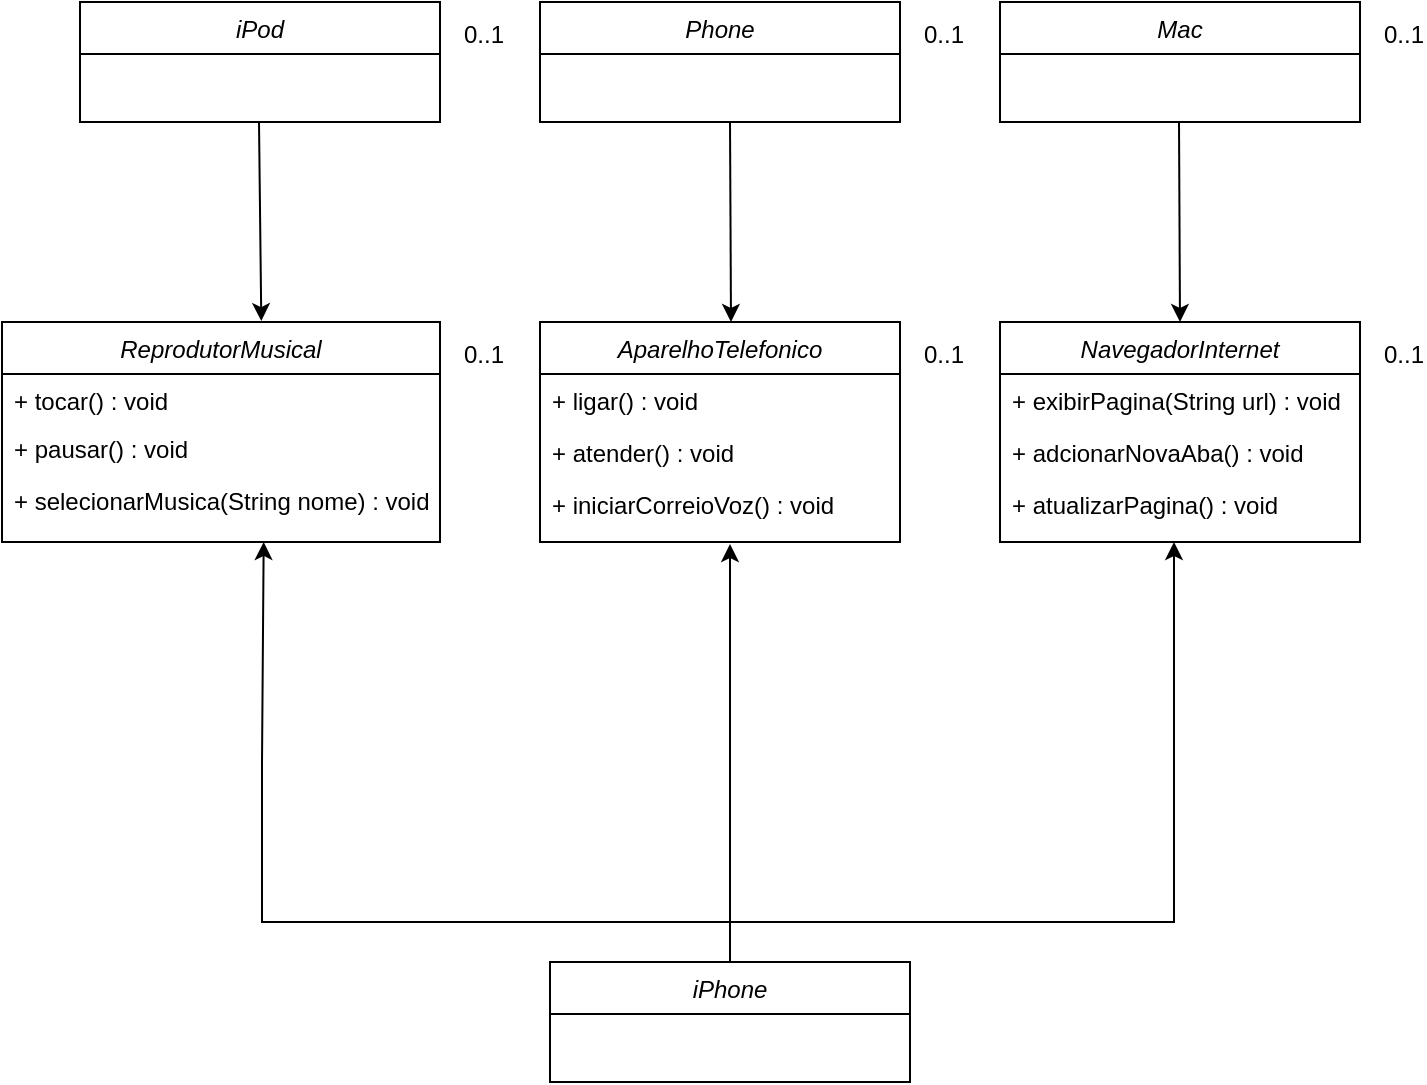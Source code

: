 <mxfile version="24.4.6" type="github">
  <diagram id="C5RBs43oDa-KdzZeNtuy" name="Page-1">
    <mxGraphModel dx="1050" dy="522" grid="1" gridSize="10" guides="1" tooltips="1" connect="1" arrows="1" fold="1" page="1" pageScale="1" pageWidth="827" pageHeight="1169" math="0" shadow="0">
      <root>
        <mxCell id="WIyWlLk6GJQsqaUBKTNV-0" />
        <mxCell id="WIyWlLk6GJQsqaUBKTNV-1" parent="WIyWlLk6GJQsqaUBKTNV-0" />
        <mxCell id="ZBC5msyH10_IcZXBBYfb-1" value="ReprodutorMusical" style="swimlane;fontStyle=2;align=center;verticalAlign=top;childLayout=stackLayout;horizontal=1;startSize=26;horizontalStack=0;resizeParent=1;resizeLast=0;collapsible=1;marginBottom=0;rounded=0;shadow=0;strokeWidth=1;" vertex="1" parent="WIyWlLk6GJQsqaUBKTNV-1">
          <mxGeometry x="50" y="200" width="219" height="110" as="geometry">
            <mxRectangle x="220" y="120" width="160" height="26" as="alternateBounds" />
          </mxGeometry>
        </mxCell>
        <mxCell id="ZBC5msyH10_IcZXBBYfb-2" value="+ tocar() : void" style="text;align=left;verticalAlign=top;spacingLeft=4;spacingRight=4;overflow=hidden;rotatable=0;points=[[0,0.5],[1,0.5]];portConstraint=eastwest;" vertex="1" parent="ZBC5msyH10_IcZXBBYfb-1">
          <mxGeometry y="26" width="219" height="24" as="geometry" />
        </mxCell>
        <mxCell id="ZBC5msyH10_IcZXBBYfb-3" value="+ pausar() : void" style="text;align=left;verticalAlign=top;spacingLeft=4;spacingRight=4;overflow=hidden;rotatable=0;points=[[0,0.5],[1,0.5]];portConstraint=eastwest;rounded=0;shadow=0;html=0;" vertex="1" parent="ZBC5msyH10_IcZXBBYfb-1">
          <mxGeometry y="50" width="219" height="26" as="geometry" />
        </mxCell>
        <mxCell id="ZBC5msyH10_IcZXBBYfb-4" value="+ selecionarMusica(String nome) : void" style="text;align=left;verticalAlign=top;spacingLeft=4;spacingRight=4;overflow=hidden;rotatable=0;points=[[0,0.5],[1,0.5]];portConstraint=eastwest;rounded=0;shadow=0;html=0;" vertex="1" parent="ZBC5msyH10_IcZXBBYfb-1">
          <mxGeometry y="76" width="219" height="26" as="geometry" />
        </mxCell>
        <mxCell id="ZBC5msyH10_IcZXBBYfb-7" value="0..1" style="resizable=0;align=left;verticalAlign=bottom;labelBackgroundColor=none;fontSize=12;" connectable="0" vertex="1" parent="WIyWlLk6GJQsqaUBKTNV-1">
          <mxGeometry x="279" y="225" as="geometry" />
        </mxCell>
        <mxCell id="ZBC5msyH10_IcZXBBYfb-9" value="AparelhoTelefonico" style="swimlane;fontStyle=2;align=center;verticalAlign=top;childLayout=stackLayout;horizontal=1;startSize=26;horizontalStack=0;resizeParent=1;resizeLast=0;collapsible=1;marginBottom=0;rounded=0;shadow=0;strokeWidth=1;" vertex="1" parent="WIyWlLk6GJQsqaUBKTNV-1">
          <mxGeometry x="319" y="200" width="180" height="110" as="geometry">
            <mxRectangle x="220" y="120" width="160" height="26" as="alternateBounds" />
          </mxGeometry>
        </mxCell>
        <mxCell id="ZBC5msyH10_IcZXBBYfb-10" value="+ ligar() : void" style="text;align=left;verticalAlign=top;spacingLeft=4;spacingRight=4;overflow=hidden;rotatable=0;points=[[0,0.5],[1,0.5]];portConstraint=eastwest;" vertex="1" parent="ZBC5msyH10_IcZXBBYfb-9">
          <mxGeometry y="26" width="180" height="26" as="geometry" />
        </mxCell>
        <mxCell id="ZBC5msyH10_IcZXBBYfb-11" value="+ atender() : void" style="text;align=left;verticalAlign=top;spacingLeft=4;spacingRight=4;overflow=hidden;rotatable=0;points=[[0,0.5],[1,0.5]];portConstraint=eastwest;rounded=0;shadow=0;html=0;" vertex="1" parent="ZBC5msyH10_IcZXBBYfb-9">
          <mxGeometry y="52" width="180" height="26" as="geometry" />
        </mxCell>
        <mxCell id="ZBC5msyH10_IcZXBBYfb-12" value="+ iniciarCorreioVoz() : void" style="text;align=left;verticalAlign=top;spacingLeft=4;spacingRight=4;overflow=hidden;rotatable=0;points=[[0,0.5],[1,0.5]];portConstraint=eastwest;rounded=0;shadow=0;html=0;" vertex="1" parent="ZBC5msyH10_IcZXBBYfb-9">
          <mxGeometry y="78" width="180" height="26" as="geometry" />
        </mxCell>
        <mxCell id="ZBC5msyH10_IcZXBBYfb-13" value="0..1" style="resizable=0;align=left;verticalAlign=bottom;labelBackgroundColor=none;fontSize=12;" connectable="0" vertex="1" parent="WIyWlLk6GJQsqaUBKTNV-1">
          <mxGeometry x="509" y="225" as="geometry" />
        </mxCell>
        <mxCell id="ZBC5msyH10_IcZXBBYfb-14" value="NavegadorInternet" style="swimlane;fontStyle=2;align=center;verticalAlign=top;childLayout=stackLayout;horizontal=1;startSize=26;horizontalStack=0;resizeParent=1;resizeLast=0;collapsible=1;marginBottom=0;rounded=0;shadow=0;strokeWidth=1;" vertex="1" parent="WIyWlLk6GJQsqaUBKTNV-1">
          <mxGeometry x="549" y="200" width="180" height="110" as="geometry">
            <mxRectangle x="220" y="120" width="160" height="26" as="alternateBounds" />
          </mxGeometry>
        </mxCell>
        <mxCell id="ZBC5msyH10_IcZXBBYfb-15" value="+ exibirPagina(String url) : void" style="text;align=left;verticalAlign=top;spacingLeft=4;spacingRight=4;overflow=hidden;rotatable=0;points=[[0,0.5],[1,0.5]];portConstraint=eastwest;" vertex="1" parent="ZBC5msyH10_IcZXBBYfb-14">
          <mxGeometry y="26" width="180" height="26" as="geometry" />
        </mxCell>
        <mxCell id="ZBC5msyH10_IcZXBBYfb-16" value="+ adcionarNovaAba() : void" style="text;align=left;verticalAlign=top;spacingLeft=4;spacingRight=4;overflow=hidden;rotatable=0;points=[[0,0.5],[1,0.5]];portConstraint=eastwest;rounded=0;shadow=0;html=0;" vertex="1" parent="ZBC5msyH10_IcZXBBYfb-14">
          <mxGeometry y="52" width="180" height="26" as="geometry" />
        </mxCell>
        <mxCell id="ZBC5msyH10_IcZXBBYfb-17" value="+ atualizarPagina() : void" style="text;align=left;verticalAlign=top;spacingLeft=4;spacingRight=4;overflow=hidden;rotatable=0;points=[[0,0.5],[1,0.5]];portConstraint=eastwest;rounded=0;shadow=0;html=0;" vertex="1" parent="ZBC5msyH10_IcZXBBYfb-14">
          <mxGeometry y="78" width="180" height="26" as="geometry" />
        </mxCell>
        <mxCell id="ZBC5msyH10_IcZXBBYfb-18" value="0..1" style="resizable=0;align=left;verticalAlign=bottom;labelBackgroundColor=none;fontSize=12;" connectable="0" vertex="1" parent="WIyWlLk6GJQsqaUBKTNV-1">
          <mxGeometry x="739" y="225" as="geometry" />
        </mxCell>
        <mxCell id="ZBC5msyH10_IcZXBBYfb-26" value="iPod" style="swimlane;fontStyle=2;align=center;verticalAlign=top;childLayout=stackLayout;horizontal=1;startSize=26;horizontalStack=0;resizeParent=1;resizeLast=0;collapsible=1;marginBottom=0;rounded=0;shadow=0;strokeWidth=1;" vertex="1" parent="WIyWlLk6GJQsqaUBKTNV-1">
          <mxGeometry x="89" y="40" width="180" height="60" as="geometry">
            <mxRectangle x="220" y="120" width="160" height="26" as="alternateBounds" />
          </mxGeometry>
        </mxCell>
        <mxCell id="ZBC5msyH10_IcZXBBYfb-30" value="0..1" style="resizable=0;align=left;verticalAlign=bottom;labelBackgroundColor=none;fontSize=12;" connectable="0" vertex="1" parent="WIyWlLk6GJQsqaUBKTNV-1">
          <mxGeometry x="279" y="65" as="geometry" />
        </mxCell>
        <mxCell id="ZBC5msyH10_IcZXBBYfb-31" value="Phone" style="swimlane;fontStyle=2;align=center;verticalAlign=top;childLayout=stackLayout;horizontal=1;startSize=26;horizontalStack=0;resizeParent=1;resizeLast=0;collapsible=1;marginBottom=0;rounded=0;shadow=0;strokeWidth=1;" vertex="1" parent="WIyWlLk6GJQsqaUBKTNV-1">
          <mxGeometry x="319" y="40" width="180" height="60" as="geometry">
            <mxRectangle x="220" y="120" width="160" height="26" as="alternateBounds" />
          </mxGeometry>
        </mxCell>
        <mxCell id="ZBC5msyH10_IcZXBBYfb-35" value="0..1" style="resizable=0;align=left;verticalAlign=bottom;labelBackgroundColor=none;fontSize=12;" connectable="0" vertex="1" parent="WIyWlLk6GJQsqaUBKTNV-1">
          <mxGeometry x="509" y="65" as="geometry" />
        </mxCell>
        <mxCell id="ZBC5msyH10_IcZXBBYfb-36" value="Mac" style="swimlane;fontStyle=2;align=center;verticalAlign=top;childLayout=stackLayout;horizontal=1;startSize=26;horizontalStack=0;resizeParent=1;resizeLast=0;collapsible=1;marginBottom=0;rounded=0;shadow=0;strokeWidth=1;" vertex="1" parent="WIyWlLk6GJQsqaUBKTNV-1">
          <mxGeometry x="549" y="40" width="180" height="60" as="geometry">
            <mxRectangle x="220" y="120" width="160" height="26" as="alternateBounds" />
          </mxGeometry>
        </mxCell>
        <mxCell id="ZBC5msyH10_IcZXBBYfb-40" value="0..1" style="resizable=0;align=left;verticalAlign=bottom;labelBackgroundColor=none;fontSize=12;" connectable="0" vertex="1" parent="WIyWlLk6GJQsqaUBKTNV-1">
          <mxGeometry x="739" y="65" as="geometry" />
        </mxCell>
        <mxCell id="ZBC5msyH10_IcZXBBYfb-41" value="iPhone" style="swimlane;fontStyle=2;align=center;verticalAlign=top;childLayout=stackLayout;horizontal=1;startSize=26;horizontalStack=0;resizeParent=1;resizeLast=0;collapsible=1;marginBottom=0;rounded=0;shadow=0;strokeWidth=1;" vertex="1" parent="WIyWlLk6GJQsqaUBKTNV-1">
          <mxGeometry x="324" y="520" width="180" height="60" as="geometry">
            <mxRectangle x="220" y="120" width="160" height="26" as="alternateBounds" />
          </mxGeometry>
        </mxCell>
        <mxCell id="ZBC5msyH10_IcZXBBYfb-48" value="" style="endArrow=classic;html=1;rounded=0;exitX=0.5;exitY=0;exitDx=0;exitDy=0;" edge="1" parent="WIyWlLk6GJQsqaUBKTNV-1" source="ZBC5msyH10_IcZXBBYfb-41">
          <mxGeometry width="50" height="50" relative="1" as="geometry">
            <mxPoint x="414" y="491" as="sourcePoint" />
            <mxPoint x="414" y="311" as="targetPoint" />
          </mxGeometry>
        </mxCell>
        <mxCell id="ZBC5msyH10_IcZXBBYfb-49" value="" style="endArrow=classic;html=1;rounded=0;" edge="1" parent="WIyWlLk6GJQsqaUBKTNV-1">
          <mxGeometry width="50" height="50" relative="1" as="geometry">
            <mxPoint x="400" y="500" as="sourcePoint" />
            <mxPoint x="636" y="310" as="targetPoint" />
            <Array as="points">
              <mxPoint x="636" y="500" />
            </Array>
          </mxGeometry>
        </mxCell>
        <mxCell id="ZBC5msyH10_IcZXBBYfb-50" value="" style="endArrow=classic;html=1;rounded=0;entryX=0.788;entryY=1.231;entryDx=0;entryDy=0;entryPerimeter=0;" edge="1" parent="WIyWlLk6GJQsqaUBKTNV-1">
          <mxGeometry width="50" height="50" relative="1" as="geometry">
            <mxPoint x="420" y="500" as="sourcePoint" />
            <mxPoint x="180.84" y="309.996" as="targetPoint" />
            <Array as="points">
              <mxPoint x="180" y="499.99" />
              <mxPoint x="180" y="419.99" />
            </Array>
          </mxGeometry>
        </mxCell>
        <mxCell id="ZBC5msyH10_IcZXBBYfb-52" value="" style="endArrow=classic;html=1;rounded=0;entryX=0.592;entryY=-0.004;entryDx=0;entryDy=0;entryPerimeter=0;" edge="1" parent="WIyWlLk6GJQsqaUBKTNV-1" target="ZBC5msyH10_IcZXBBYfb-1">
          <mxGeometry width="50" height="50" relative="1" as="geometry">
            <mxPoint x="178.5" y="100" as="sourcePoint" />
            <mxPoint x="178.5" y="175" as="targetPoint" />
          </mxGeometry>
        </mxCell>
        <mxCell id="ZBC5msyH10_IcZXBBYfb-53" value="" style="endArrow=classic;html=1;rounded=0;entryX=0.5;entryY=0;entryDx=0;entryDy=0;" edge="1" parent="WIyWlLk6GJQsqaUBKTNV-1">
          <mxGeometry width="50" height="50" relative="1" as="geometry">
            <mxPoint x="414" y="100" as="sourcePoint" />
            <mxPoint x="414.5" y="200" as="targetPoint" />
          </mxGeometry>
        </mxCell>
        <mxCell id="ZBC5msyH10_IcZXBBYfb-54" value="" style="endArrow=classic;html=1;rounded=0;entryX=0.5;entryY=0;entryDx=0;entryDy=0;" edge="1" parent="WIyWlLk6GJQsqaUBKTNV-1">
          <mxGeometry width="50" height="50" relative="1" as="geometry">
            <mxPoint x="638.5" y="100" as="sourcePoint" />
            <mxPoint x="639" y="200" as="targetPoint" />
          </mxGeometry>
        </mxCell>
      </root>
    </mxGraphModel>
  </diagram>
</mxfile>
